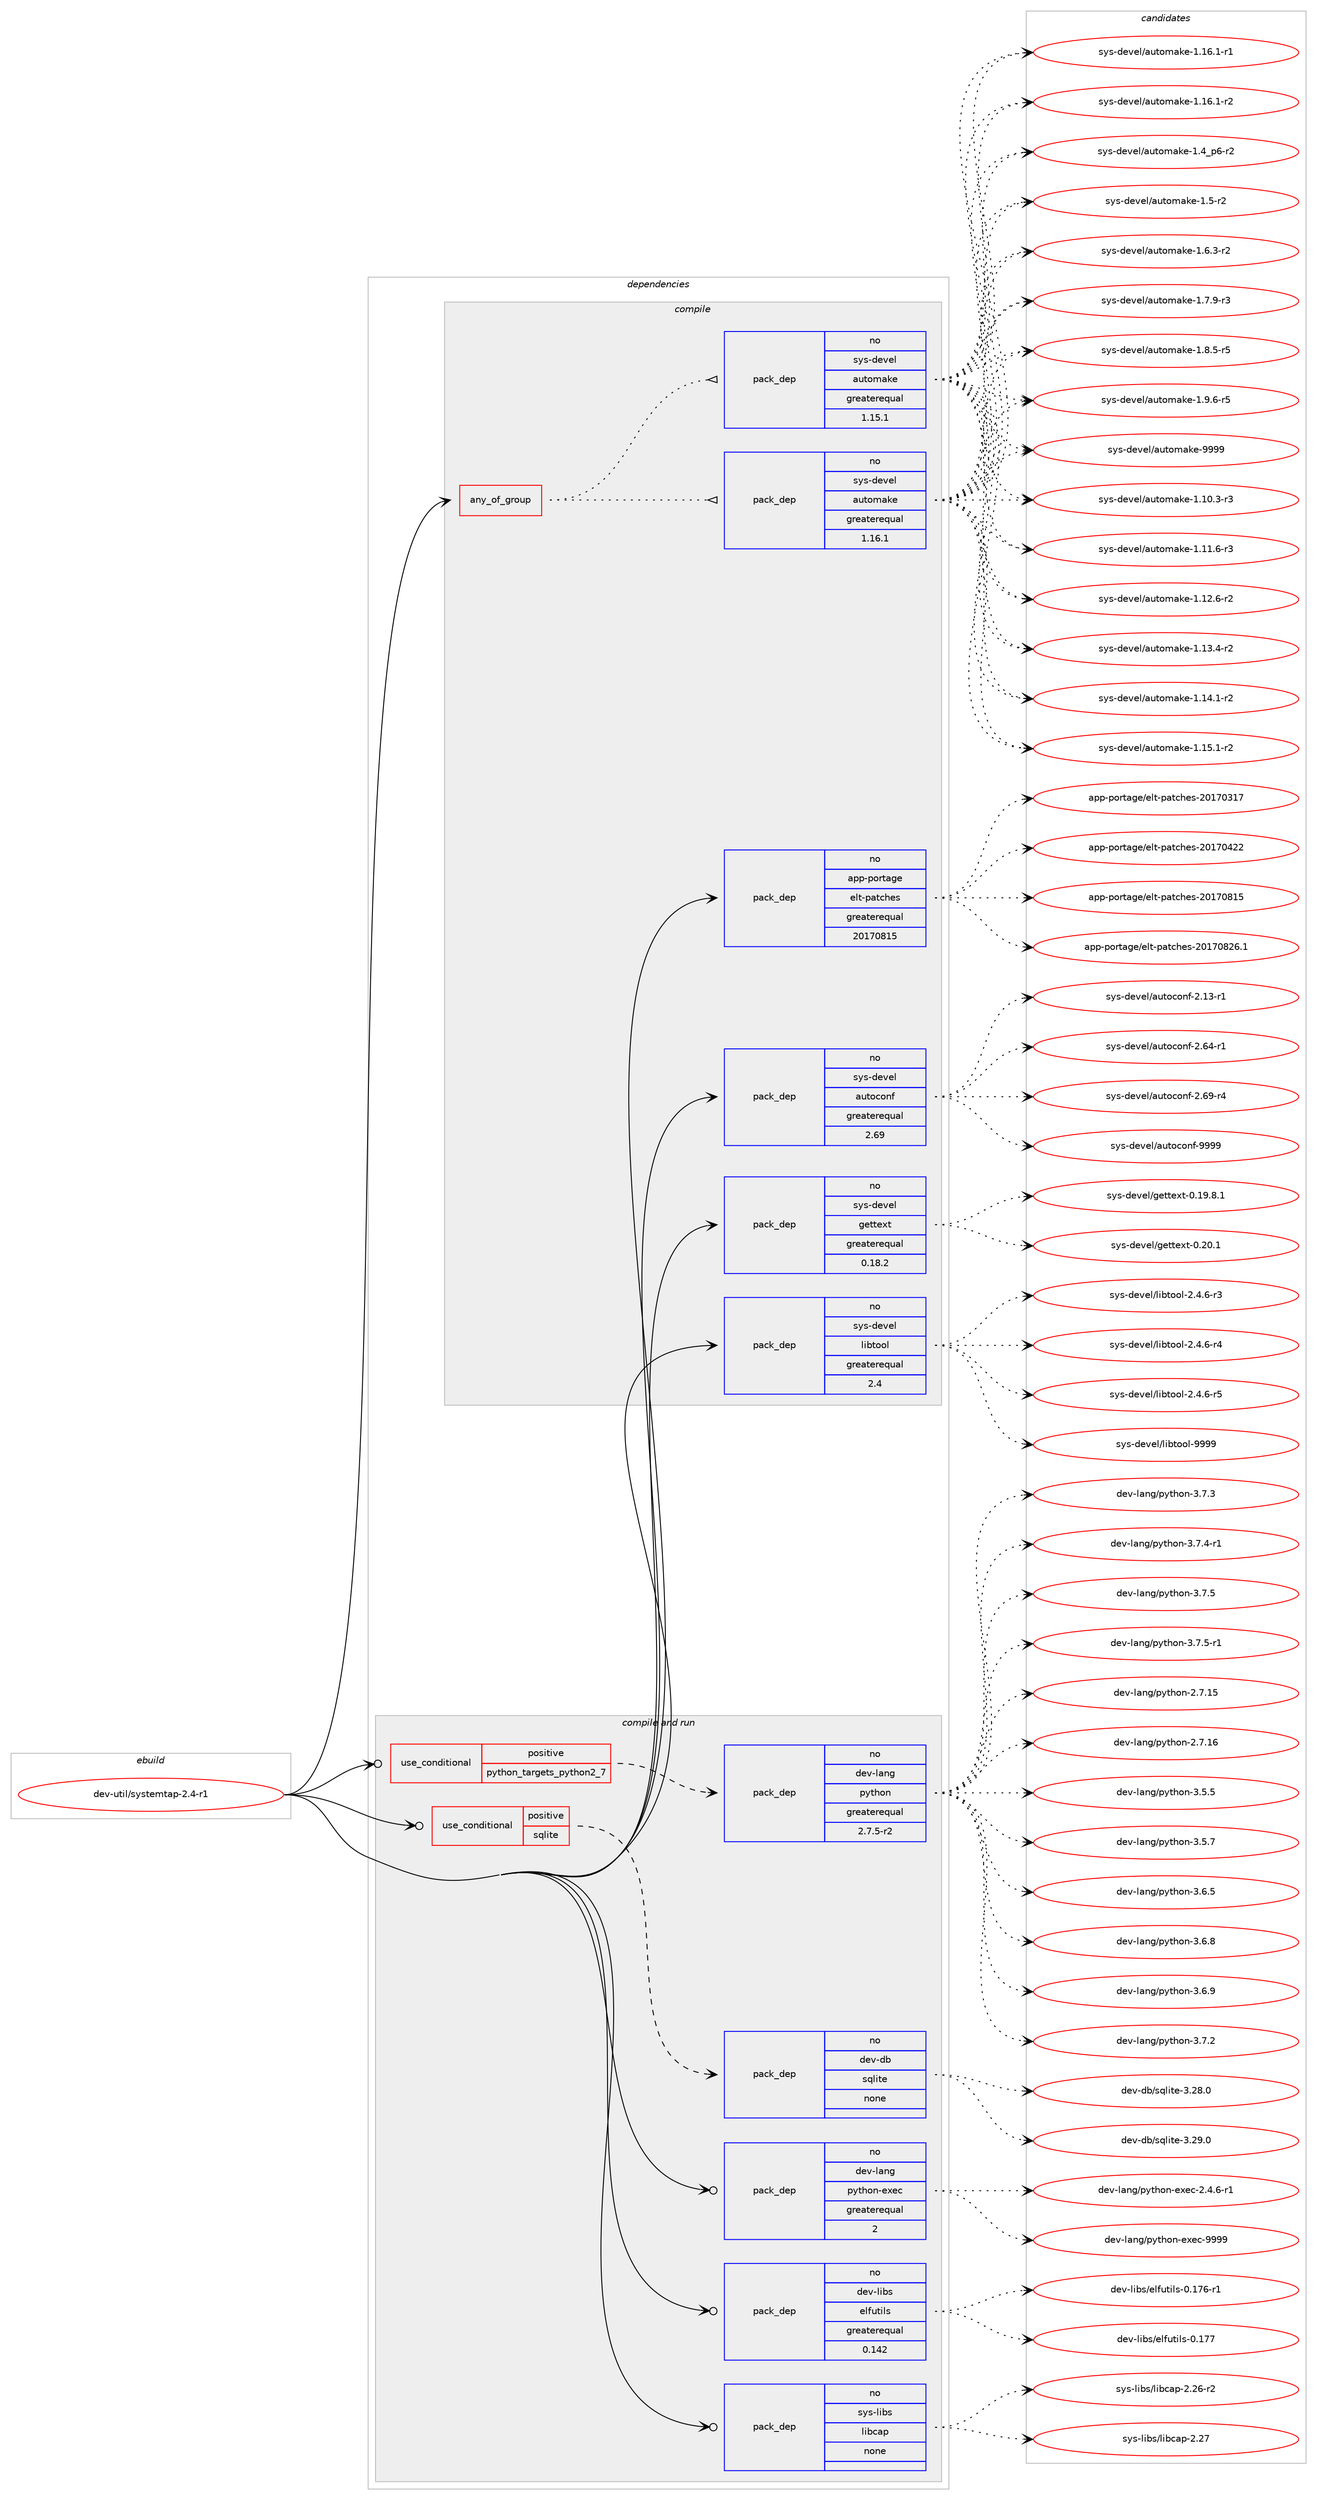 digraph prolog {

# *************
# Graph options
# *************

newrank=true;
concentrate=true;
compound=true;
graph [rankdir=LR,fontname=Helvetica,fontsize=10,ranksep=1.5];#, ranksep=2.5, nodesep=0.2];
edge  [arrowhead=vee];
node  [fontname=Helvetica,fontsize=10];

# **********
# The ebuild
# **********

subgraph cluster_leftcol {
color=gray;
rank=same;
label=<<i>ebuild</i>>;
id [label="dev-util/systemtap-2.4-r1", color=red, width=4, href="../dev-util/systemtap-2.4-r1.svg"];
}

# ****************
# The dependencies
# ****************

subgraph cluster_midcol {
color=gray;
label=<<i>dependencies</i>>;
subgraph cluster_compile {
fillcolor="#eeeeee";
style=filled;
label=<<i>compile</i>>;
subgraph any11819 {
dependency732486 [label=<<TABLE BORDER="0" CELLBORDER="1" CELLSPACING="0" CELLPADDING="4"><TR><TD CELLPADDING="10">any_of_group</TD></TR></TABLE>>, shape=none, color=red];subgraph pack536896 {
dependency732487 [label=<<TABLE BORDER="0" CELLBORDER="1" CELLSPACING="0" CELLPADDING="4" WIDTH="220"><TR><TD ROWSPAN="6" CELLPADDING="30">pack_dep</TD></TR><TR><TD WIDTH="110">no</TD></TR><TR><TD>sys-devel</TD></TR><TR><TD>automake</TD></TR><TR><TD>greaterequal</TD></TR><TR><TD>1.16.1</TD></TR></TABLE>>, shape=none, color=blue];
}
dependency732486:e -> dependency732487:w [weight=20,style="dotted",arrowhead="oinv"];
subgraph pack536897 {
dependency732488 [label=<<TABLE BORDER="0" CELLBORDER="1" CELLSPACING="0" CELLPADDING="4" WIDTH="220"><TR><TD ROWSPAN="6" CELLPADDING="30">pack_dep</TD></TR><TR><TD WIDTH="110">no</TD></TR><TR><TD>sys-devel</TD></TR><TR><TD>automake</TD></TR><TR><TD>greaterequal</TD></TR><TR><TD>1.15.1</TD></TR></TABLE>>, shape=none, color=blue];
}
dependency732486:e -> dependency732488:w [weight=20,style="dotted",arrowhead="oinv"];
}
id:e -> dependency732486:w [weight=20,style="solid",arrowhead="vee"];
subgraph pack536898 {
dependency732489 [label=<<TABLE BORDER="0" CELLBORDER="1" CELLSPACING="0" CELLPADDING="4" WIDTH="220"><TR><TD ROWSPAN="6" CELLPADDING="30">pack_dep</TD></TR><TR><TD WIDTH="110">no</TD></TR><TR><TD>app-portage</TD></TR><TR><TD>elt-patches</TD></TR><TR><TD>greaterequal</TD></TR><TR><TD>20170815</TD></TR></TABLE>>, shape=none, color=blue];
}
id:e -> dependency732489:w [weight=20,style="solid",arrowhead="vee"];
subgraph pack536899 {
dependency732490 [label=<<TABLE BORDER="0" CELLBORDER="1" CELLSPACING="0" CELLPADDING="4" WIDTH="220"><TR><TD ROWSPAN="6" CELLPADDING="30">pack_dep</TD></TR><TR><TD WIDTH="110">no</TD></TR><TR><TD>sys-devel</TD></TR><TR><TD>autoconf</TD></TR><TR><TD>greaterequal</TD></TR><TR><TD>2.69</TD></TR></TABLE>>, shape=none, color=blue];
}
id:e -> dependency732490:w [weight=20,style="solid",arrowhead="vee"];
subgraph pack536900 {
dependency732491 [label=<<TABLE BORDER="0" CELLBORDER="1" CELLSPACING="0" CELLPADDING="4" WIDTH="220"><TR><TD ROWSPAN="6" CELLPADDING="30">pack_dep</TD></TR><TR><TD WIDTH="110">no</TD></TR><TR><TD>sys-devel</TD></TR><TR><TD>gettext</TD></TR><TR><TD>greaterequal</TD></TR><TR><TD>0.18.2</TD></TR></TABLE>>, shape=none, color=blue];
}
id:e -> dependency732491:w [weight=20,style="solid",arrowhead="vee"];
subgraph pack536901 {
dependency732492 [label=<<TABLE BORDER="0" CELLBORDER="1" CELLSPACING="0" CELLPADDING="4" WIDTH="220"><TR><TD ROWSPAN="6" CELLPADDING="30">pack_dep</TD></TR><TR><TD WIDTH="110">no</TD></TR><TR><TD>sys-devel</TD></TR><TR><TD>libtool</TD></TR><TR><TD>greaterequal</TD></TR><TR><TD>2.4</TD></TR></TABLE>>, shape=none, color=blue];
}
id:e -> dependency732492:w [weight=20,style="solid",arrowhead="vee"];
}
subgraph cluster_compileandrun {
fillcolor="#eeeeee";
style=filled;
label=<<i>compile and run</i>>;
subgraph cond183392 {
dependency732493 [label=<<TABLE BORDER="0" CELLBORDER="1" CELLSPACING="0" CELLPADDING="4"><TR><TD ROWSPAN="3" CELLPADDING="10">use_conditional</TD></TR><TR><TD>positive</TD></TR><TR><TD>python_targets_python2_7</TD></TR></TABLE>>, shape=none, color=red];
subgraph pack536902 {
dependency732494 [label=<<TABLE BORDER="0" CELLBORDER="1" CELLSPACING="0" CELLPADDING="4" WIDTH="220"><TR><TD ROWSPAN="6" CELLPADDING="30">pack_dep</TD></TR><TR><TD WIDTH="110">no</TD></TR><TR><TD>dev-lang</TD></TR><TR><TD>python</TD></TR><TR><TD>greaterequal</TD></TR><TR><TD>2.7.5-r2</TD></TR></TABLE>>, shape=none, color=blue];
}
dependency732493:e -> dependency732494:w [weight=20,style="dashed",arrowhead="vee"];
}
id:e -> dependency732493:w [weight=20,style="solid",arrowhead="odotvee"];
subgraph cond183393 {
dependency732495 [label=<<TABLE BORDER="0" CELLBORDER="1" CELLSPACING="0" CELLPADDING="4"><TR><TD ROWSPAN="3" CELLPADDING="10">use_conditional</TD></TR><TR><TD>positive</TD></TR><TR><TD>sqlite</TD></TR></TABLE>>, shape=none, color=red];
subgraph pack536903 {
dependency732496 [label=<<TABLE BORDER="0" CELLBORDER="1" CELLSPACING="0" CELLPADDING="4" WIDTH="220"><TR><TD ROWSPAN="6" CELLPADDING="30">pack_dep</TD></TR><TR><TD WIDTH="110">no</TD></TR><TR><TD>dev-db</TD></TR><TR><TD>sqlite</TD></TR><TR><TD>none</TD></TR><TR><TD></TD></TR></TABLE>>, shape=none, color=blue];
}
dependency732495:e -> dependency732496:w [weight=20,style="dashed",arrowhead="vee"];
}
id:e -> dependency732495:w [weight=20,style="solid",arrowhead="odotvee"];
subgraph pack536904 {
dependency732497 [label=<<TABLE BORDER="0" CELLBORDER="1" CELLSPACING="0" CELLPADDING="4" WIDTH="220"><TR><TD ROWSPAN="6" CELLPADDING="30">pack_dep</TD></TR><TR><TD WIDTH="110">no</TD></TR><TR><TD>dev-lang</TD></TR><TR><TD>python-exec</TD></TR><TR><TD>greaterequal</TD></TR><TR><TD>2</TD></TR></TABLE>>, shape=none, color=blue];
}
id:e -> dependency732497:w [weight=20,style="solid",arrowhead="odotvee"];
subgraph pack536905 {
dependency732498 [label=<<TABLE BORDER="0" CELLBORDER="1" CELLSPACING="0" CELLPADDING="4" WIDTH="220"><TR><TD ROWSPAN="6" CELLPADDING="30">pack_dep</TD></TR><TR><TD WIDTH="110">no</TD></TR><TR><TD>dev-libs</TD></TR><TR><TD>elfutils</TD></TR><TR><TD>greaterequal</TD></TR><TR><TD>0.142</TD></TR></TABLE>>, shape=none, color=blue];
}
id:e -> dependency732498:w [weight=20,style="solid",arrowhead="odotvee"];
subgraph pack536906 {
dependency732499 [label=<<TABLE BORDER="0" CELLBORDER="1" CELLSPACING="0" CELLPADDING="4" WIDTH="220"><TR><TD ROWSPAN="6" CELLPADDING="30">pack_dep</TD></TR><TR><TD WIDTH="110">no</TD></TR><TR><TD>sys-libs</TD></TR><TR><TD>libcap</TD></TR><TR><TD>none</TD></TR><TR><TD></TD></TR></TABLE>>, shape=none, color=blue];
}
id:e -> dependency732499:w [weight=20,style="solid",arrowhead="odotvee"];
}
subgraph cluster_run {
fillcolor="#eeeeee";
style=filled;
label=<<i>run</i>>;
}
}

# **************
# The candidates
# **************

subgraph cluster_choices {
rank=same;
color=gray;
label=<<i>candidates</i>>;

subgraph choice536896 {
color=black;
nodesep=1;
choice11512111545100101118101108479711711611110997107101454946494846514511451 [label="sys-devel/automake-1.10.3-r3", color=red, width=4,href="../sys-devel/automake-1.10.3-r3.svg"];
choice11512111545100101118101108479711711611110997107101454946494946544511451 [label="sys-devel/automake-1.11.6-r3", color=red, width=4,href="../sys-devel/automake-1.11.6-r3.svg"];
choice11512111545100101118101108479711711611110997107101454946495046544511450 [label="sys-devel/automake-1.12.6-r2", color=red, width=4,href="../sys-devel/automake-1.12.6-r2.svg"];
choice11512111545100101118101108479711711611110997107101454946495146524511450 [label="sys-devel/automake-1.13.4-r2", color=red, width=4,href="../sys-devel/automake-1.13.4-r2.svg"];
choice11512111545100101118101108479711711611110997107101454946495246494511450 [label="sys-devel/automake-1.14.1-r2", color=red, width=4,href="../sys-devel/automake-1.14.1-r2.svg"];
choice11512111545100101118101108479711711611110997107101454946495346494511450 [label="sys-devel/automake-1.15.1-r2", color=red, width=4,href="../sys-devel/automake-1.15.1-r2.svg"];
choice11512111545100101118101108479711711611110997107101454946495446494511449 [label="sys-devel/automake-1.16.1-r1", color=red, width=4,href="../sys-devel/automake-1.16.1-r1.svg"];
choice11512111545100101118101108479711711611110997107101454946495446494511450 [label="sys-devel/automake-1.16.1-r2", color=red, width=4,href="../sys-devel/automake-1.16.1-r2.svg"];
choice115121115451001011181011084797117116111109971071014549465295112544511450 [label="sys-devel/automake-1.4_p6-r2", color=red, width=4,href="../sys-devel/automake-1.4_p6-r2.svg"];
choice11512111545100101118101108479711711611110997107101454946534511450 [label="sys-devel/automake-1.5-r2", color=red, width=4,href="../sys-devel/automake-1.5-r2.svg"];
choice115121115451001011181011084797117116111109971071014549465446514511450 [label="sys-devel/automake-1.6.3-r2", color=red, width=4,href="../sys-devel/automake-1.6.3-r2.svg"];
choice115121115451001011181011084797117116111109971071014549465546574511451 [label="sys-devel/automake-1.7.9-r3", color=red, width=4,href="../sys-devel/automake-1.7.9-r3.svg"];
choice115121115451001011181011084797117116111109971071014549465646534511453 [label="sys-devel/automake-1.8.5-r5", color=red, width=4,href="../sys-devel/automake-1.8.5-r5.svg"];
choice115121115451001011181011084797117116111109971071014549465746544511453 [label="sys-devel/automake-1.9.6-r5", color=red, width=4,href="../sys-devel/automake-1.9.6-r5.svg"];
choice115121115451001011181011084797117116111109971071014557575757 [label="sys-devel/automake-9999", color=red, width=4,href="../sys-devel/automake-9999.svg"];
dependency732487:e -> choice11512111545100101118101108479711711611110997107101454946494846514511451:w [style=dotted,weight="100"];
dependency732487:e -> choice11512111545100101118101108479711711611110997107101454946494946544511451:w [style=dotted,weight="100"];
dependency732487:e -> choice11512111545100101118101108479711711611110997107101454946495046544511450:w [style=dotted,weight="100"];
dependency732487:e -> choice11512111545100101118101108479711711611110997107101454946495146524511450:w [style=dotted,weight="100"];
dependency732487:e -> choice11512111545100101118101108479711711611110997107101454946495246494511450:w [style=dotted,weight="100"];
dependency732487:e -> choice11512111545100101118101108479711711611110997107101454946495346494511450:w [style=dotted,weight="100"];
dependency732487:e -> choice11512111545100101118101108479711711611110997107101454946495446494511449:w [style=dotted,weight="100"];
dependency732487:e -> choice11512111545100101118101108479711711611110997107101454946495446494511450:w [style=dotted,weight="100"];
dependency732487:e -> choice115121115451001011181011084797117116111109971071014549465295112544511450:w [style=dotted,weight="100"];
dependency732487:e -> choice11512111545100101118101108479711711611110997107101454946534511450:w [style=dotted,weight="100"];
dependency732487:e -> choice115121115451001011181011084797117116111109971071014549465446514511450:w [style=dotted,weight="100"];
dependency732487:e -> choice115121115451001011181011084797117116111109971071014549465546574511451:w [style=dotted,weight="100"];
dependency732487:e -> choice115121115451001011181011084797117116111109971071014549465646534511453:w [style=dotted,weight="100"];
dependency732487:e -> choice115121115451001011181011084797117116111109971071014549465746544511453:w [style=dotted,weight="100"];
dependency732487:e -> choice115121115451001011181011084797117116111109971071014557575757:w [style=dotted,weight="100"];
}
subgraph choice536897 {
color=black;
nodesep=1;
choice11512111545100101118101108479711711611110997107101454946494846514511451 [label="sys-devel/automake-1.10.3-r3", color=red, width=4,href="../sys-devel/automake-1.10.3-r3.svg"];
choice11512111545100101118101108479711711611110997107101454946494946544511451 [label="sys-devel/automake-1.11.6-r3", color=red, width=4,href="../sys-devel/automake-1.11.6-r3.svg"];
choice11512111545100101118101108479711711611110997107101454946495046544511450 [label="sys-devel/automake-1.12.6-r2", color=red, width=4,href="../sys-devel/automake-1.12.6-r2.svg"];
choice11512111545100101118101108479711711611110997107101454946495146524511450 [label="sys-devel/automake-1.13.4-r2", color=red, width=4,href="../sys-devel/automake-1.13.4-r2.svg"];
choice11512111545100101118101108479711711611110997107101454946495246494511450 [label="sys-devel/automake-1.14.1-r2", color=red, width=4,href="../sys-devel/automake-1.14.1-r2.svg"];
choice11512111545100101118101108479711711611110997107101454946495346494511450 [label="sys-devel/automake-1.15.1-r2", color=red, width=4,href="../sys-devel/automake-1.15.1-r2.svg"];
choice11512111545100101118101108479711711611110997107101454946495446494511449 [label="sys-devel/automake-1.16.1-r1", color=red, width=4,href="../sys-devel/automake-1.16.1-r1.svg"];
choice11512111545100101118101108479711711611110997107101454946495446494511450 [label="sys-devel/automake-1.16.1-r2", color=red, width=4,href="../sys-devel/automake-1.16.1-r2.svg"];
choice115121115451001011181011084797117116111109971071014549465295112544511450 [label="sys-devel/automake-1.4_p6-r2", color=red, width=4,href="../sys-devel/automake-1.4_p6-r2.svg"];
choice11512111545100101118101108479711711611110997107101454946534511450 [label="sys-devel/automake-1.5-r2", color=red, width=4,href="../sys-devel/automake-1.5-r2.svg"];
choice115121115451001011181011084797117116111109971071014549465446514511450 [label="sys-devel/automake-1.6.3-r2", color=red, width=4,href="../sys-devel/automake-1.6.3-r2.svg"];
choice115121115451001011181011084797117116111109971071014549465546574511451 [label="sys-devel/automake-1.7.9-r3", color=red, width=4,href="../sys-devel/automake-1.7.9-r3.svg"];
choice115121115451001011181011084797117116111109971071014549465646534511453 [label="sys-devel/automake-1.8.5-r5", color=red, width=4,href="../sys-devel/automake-1.8.5-r5.svg"];
choice115121115451001011181011084797117116111109971071014549465746544511453 [label="sys-devel/automake-1.9.6-r5", color=red, width=4,href="../sys-devel/automake-1.9.6-r5.svg"];
choice115121115451001011181011084797117116111109971071014557575757 [label="sys-devel/automake-9999", color=red, width=4,href="../sys-devel/automake-9999.svg"];
dependency732488:e -> choice11512111545100101118101108479711711611110997107101454946494846514511451:w [style=dotted,weight="100"];
dependency732488:e -> choice11512111545100101118101108479711711611110997107101454946494946544511451:w [style=dotted,weight="100"];
dependency732488:e -> choice11512111545100101118101108479711711611110997107101454946495046544511450:w [style=dotted,weight="100"];
dependency732488:e -> choice11512111545100101118101108479711711611110997107101454946495146524511450:w [style=dotted,weight="100"];
dependency732488:e -> choice11512111545100101118101108479711711611110997107101454946495246494511450:w [style=dotted,weight="100"];
dependency732488:e -> choice11512111545100101118101108479711711611110997107101454946495346494511450:w [style=dotted,weight="100"];
dependency732488:e -> choice11512111545100101118101108479711711611110997107101454946495446494511449:w [style=dotted,weight="100"];
dependency732488:e -> choice11512111545100101118101108479711711611110997107101454946495446494511450:w [style=dotted,weight="100"];
dependency732488:e -> choice115121115451001011181011084797117116111109971071014549465295112544511450:w [style=dotted,weight="100"];
dependency732488:e -> choice11512111545100101118101108479711711611110997107101454946534511450:w [style=dotted,weight="100"];
dependency732488:e -> choice115121115451001011181011084797117116111109971071014549465446514511450:w [style=dotted,weight="100"];
dependency732488:e -> choice115121115451001011181011084797117116111109971071014549465546574511451:w [style=dotted,weight="100"];
dependency732488:e -> choice115121115451001011181011084797117116111109971071014549465646534511453:w [style=dotted,weight="100"];
dependency732488:e -> choice115121115451001011181011084797117116111109971071014549465746544511453:w [style=dotted,weight="100"];
dependency732488:e -> choice115121115451001011181011084797117116111109971071014557575757:w [style=dotted,weight="100"];
}
subgraph choice536898 {
color=black;
nodesep=1;
choice97112112451121111141169710310147101108116451129711699104101115455048495548514955 [label="app-portage/elt-patches-20170317", color=red, width=4,href="../app-portage/elt-patches-20170317.svg"];
choice97112112451121111141169710310147101108116451129711699104101115455048495548525050 [label="app-portage/elt-patches-20170422", color=red, width=4,href="../app-portage/elt-patches-20170422.svg"];
choice97112112451121111141169710310147101108116451129711699104101115455048495548564953 [label="app-portage/elt-patches-20170815", color=red, width=4,href="../app-portage/elt-patches-20170815.svg"];
choice971121124511211111411697103101471011081164511297116991041011154550484955485650544649 [label="app-portage/elt-patches-20170826.1", color=red, width=4,href="../app-portage/elt-patches-20170826.1.svg"];
dependency732489:e -> choice97112112451121111141169710310147101108116451129711699104101115455048495548514955:w [style=dotted,weight="100"];
dependency732489:e -> choice97112112451121111141169710310147101108116451129711699104101115455048495548525050:w [style=dotted,weight="100"];
dependency732489:e -> choice97112112451121111141169710310147101108116451129711699104101115455048495548564953:w [style=dotted,weight="100"];
dependency732489:e -> choice971121124511211111411697103101471011081164511297116991041011154550484955485650544649:w [style=dotted,weight="100"];
}
subgraph choice536899 {
color=black;
nodesep=1;
choice1151211154510010111810110847971171161119911111010245504649514511449 [label="sys-devel/autoconf-2.13-r1", color=red, width=4,href="../sys-devel/autoconf-2.13-r1.svg"];
choice1151211154510010111810110847971171161119911111010245504654524511449 [label="sys-devel/autoconf-2.64-r1", color=red, width=4,href="../sys-devel/autoconf-2.64-r1.svg"];
choice1151211154510010111810110847971171161119911111010245504654574511452 [label="sys-devel/autoconf-2.69-r4", color=red, width=4,href="../sys-devel/autoconf-2.69-r4.svg"];
choice115121115451001011181011084797117116111991111101024557575757 [label="sys-devel/autoconf-9999", color=red, width=4,href="../sys-devel/autoconf-9999.svg"];
dependency732490:e -> choice1151211154510010111810110847971171161119911111010245504649514511449:w [style=dotted,weight="100"];
dependency732490:e -> choice1151211154510010111810110847971171161119911111010245504654524511449:w [style=dotted,weight="100"];
dependency732490:e -> choice1151211154510010111810110847971171161119911111010245504654574511452:w [style=dotted,weight="100"];
dependency732490:e -> choice115121115451001011181011084797117116111991111101024557575757:w [style=dotted,weight="100"];
}
subgraph choice536900 {
color=black;
nodesep=1;
choice1151211154510010111810110847103101116116101120116454846495746564649 [label="sys-devel/gettext-0.19.8.1", color=red, width=4,href="../sys-devel/gettext-0.19.8.1.svg"];
choice115121115451001011181011084710310111611610112011645484650484649 [label="sys-devel/gettext-0.20.1", color=red, width=4,href="../sys-devel/gettext-0.20.1.svg"];
dependency732491:e -> choice1151211154510010111810110847103101116116101120116454846495746564649:w [style=dotted,weight="100"];
dependency732491:e -> choice115121115451001011181011084710310111611610112011645484650484649:w [style=dotted,weight="100"];
}
subgraph choice536901 {
color=black;
nodesep=1;
choice1151211154510010111810110847108105981161111111084550465246544511451 [label="sys-devel/libtool-2.4.6-r3", color=red, width=4,href="../sys-devel/libtool-2.4.6-r3.svg"];
choice1151211154510010111810110847108105981161111111084550465246544511452 [label="sys-devel/libtool-2.4.6-r4", color=red, width=4,href="../sys-devel/libtool-2.4.6-r4.svg"];
choice1151211154510010111810110847108105981161111111084550465246544511453 [label="sys-devel/libtool-2.4.6-r5", color=red, width=4,href="../sys-devel/libtool-2.4.6-r5.svg"];
choice1151211154510010111810110847108105981161111111084557575757 [label="sys-devel/libtool-9999", color=red, width=4,href="../sys-devel/libtool-9999.svg"];
dependency732492:e -> choice1151211154510010111810110847108105981161111111084550465246544511451:w [style=dotted,weight="100"];
dependency732492:e -> choice1151211154510010111810110847108105981161111111084550465246544511452:w [style=dotted,weight="100"];
dependency732492:e -> choice1151211154510010111810110847108105981161111111084550465246544511453:w [style=dotted,weight="100"];
dependency732492:e -> choice1151211154510010111810110847108105981161111111084557575757:w [style=dotted,weight="100"];
}
subgraph choice536902 {
color=black;
nodesep=1;
choice10010111845108971101034711212111610411111045504655464953 [label="dev-lang/python-2.7.15", color=red, width=4,href="../dev-lang/python-2.7.15.svg"];
choice10010111845108971101034711212111610411111045504655464954 [label="dev-lang/python-2.7.16", color=red, width=4,href="../dev-lang/python-2.7.16.svg"];
choice100101118451089711010347112121116104111110455146534653 [label="dev-lang/python-3.5.5", color=red, width=4,href="../dev-lang/python-3.5.5.svg"];
choice100101118451089711010347112121116104111110455146534655 [label="dev-lang/python-3.5.7", color=red, width=4,href="../dev-lang/python-3.5.7.svg"];
choice100101118451089711010347112121116104111110455146544653 [label="dev-lang/python-3.6.5", color=red, width=4,href="../dev-lang/python-3.6.5.svg"];
choice100101118451089711010347112121116104111110455146544656 [label="dev-lang/python-3.6.8", color=red, width=4,href="../dev-lang/python-3.6.8.svg"];
choice100101118451089711010347112121116104111110455146544657 [label="dev-lang/python-3.6.9", color=red, width=4,href="../dev-lang/python-3.6.9.svg"];
choice100101118451089711010347112121116104111110455146554650 [label="dev-lang/python-3.7.2", color=red, width=4,href="../dev-lang/python-3.7.2.svg"];
choice100101118451089711010347112121116104111110455146554651 [label="dev-lang/python-3.7.3", color=red, width=4,href="../dev-lang/python-3.7.3.svg"];
choice1001011184510897110103471121211161041111104551465546524511449 [label="dev-lang/python-3.7.4-r1", color=red, width=4,href="../dev-lang/python-3.7.4-r1.svg"];
choice100101118451089711010347112121116104111110455146554653 [label="dev-lang/python-3.7.5", color=red, width=4,href="../dev-lang/python-3.7.5.svg"];
choice1001011184510897110103471121211161041111104551465546534511449 [label="dev-lang/python-3.7.5-r1", color=red, width=4,href="../dev-lang/python-3.7.5-r1.svg"];
dependency732494:e -> choice10010111845108971101034711212111610411111045504655464953:w [style=dotted,weight="100"];
dependency732494:e -> choice10010111845108971101034711212111610411111045504655464954:w [style=dotted,weight="100"];
dependency732494:e -> choice100101118451089711010347112121116104111110455146534653:w [style=dotted,weight="100"];
dependency732494:e -> choice100101118451089711010347112121116104111110455146534655:w [style=dotted,weight="100"];
dependency732494:e -> choice100101118451089711010347112121116104111110455146544653:w [style=dotted,weight="100"];
dependency732494:e -> choice100101118451089711010347112121116104111110455146544656:w [style=dotted,weight="100"];
dependency732494:e -> choice100101118451089711010347112121116104111110455146544657:w [style=dotted,weight="100"];
dependency732494:e -> choice100101118451089711010347112121116104111110455146554650:w [style=dotted,weight="100"];
dependency732494:e -> choice100101118451089711010347112121116104111110455146554651:w [style=dotted,weight="100"];
dependency732494:e -> choice1001011184510897110103471121211161041111104551465546524511449:w [style=dotted,weight="100"];
dependency732494:e -> choice100101118451089711010347112121116104111110455146554653:w [style=dotted,weight="100"];
dependency732494:e -> choice1001011184510897110103471121211161041111104551465546534511449:w [style=dotted,weight="100"];
}
subgraph choice536903 {
color=black;
nodesep=1;
choice10010111845100984711511310810511610145514650564648 [label="dev-db/sqlite-3.28.0", color=red, width=4,href="../dev-db/sqlite-3.28.0.svg"];
choice10010111845100984711511310810511610145514650574648 [label="dev-db/sqlite-3.29.0", color=red, width=4,href="../dev-db/sqlite-3.29.0.svg"];
dependency732496:e -> choice10010111845100984711511310810511610145514650564648:w [style=dotted,weight="100"];
dependency732496:e -> choice10010111845100984711511310810511610145514650574648:w [style=dotted,weight="100"];
}
subgraph choice536904 {
color=black;
nodesep=1;
choice10010111845108971101034711212111610411111045101120101994550465246544511449 [label="dev-lang/python-exec-2.4.6-r1", color=red, width=4,href="../dev-lang/python-exec-2.4.6-r1.svg"];
choice10010111845108971101034711212111610411111045101120101994557575757 [label="dev-lang/python-exec-9999", color=red, width=4,href="../dev-lang/python-exec-9999.svg"];
dependency732497:e -> choice10010111845108971101034711212111610411111045101120101994550465246544511449:w [style=dotted,weight="100"];
dependency732497:e -> choice10010111845108971101034711212111610411111045101120101994557575757:w [style=dotted,weight="100"];
}
subgraph choice536905 {
color=black;
nodesep=1;
choice1001011184510810598115471011081021171161051081154548464955544511449 [label="dev-libs/elfutils-0.176-r1", color=red, width=4,href="../dev-libs/elfutils-0.176-r1.svg"];
choice100101118451081059811547101108102117116105108115454846495555 [label="dev-libs/elfutils-0.177", color=red, width=4,href="../dev-libs/elfutils-0.177.svg"];
dependency732498:e -> choice1001011184510810598115471011081021171161051081154548464955544511449:w [style=dotted,weight="100"];
dependency732498:e -> choice100101118451081059811547101108102117116105108115454846495555:w [style=dotted,weight="100"];
}
subgraph choice536906 {
color=black;
nodesep=1;
choice11512111545108105981154710810598999711245504650544511450 [label="sys-libs/libcap-2.26-r2", color=red, width=4,href="../sys-libs/libcap-2.26-r2.svg"];
choice1151211154510810598115471081059899971124550465055 [label="sys-libs/libcap-2.27", color=red, width=4,href="../sys-libs/libcap-2.27.svg"];
dependency732499:e -> choice11512111545108105981154710810598999711245504650544511450:w [style=dotted,weight="100"];
dependency732499:e -> choice1151211154510810598115471081059899971124550465055:w [style=dotted,weight="100"];
}
}

}
